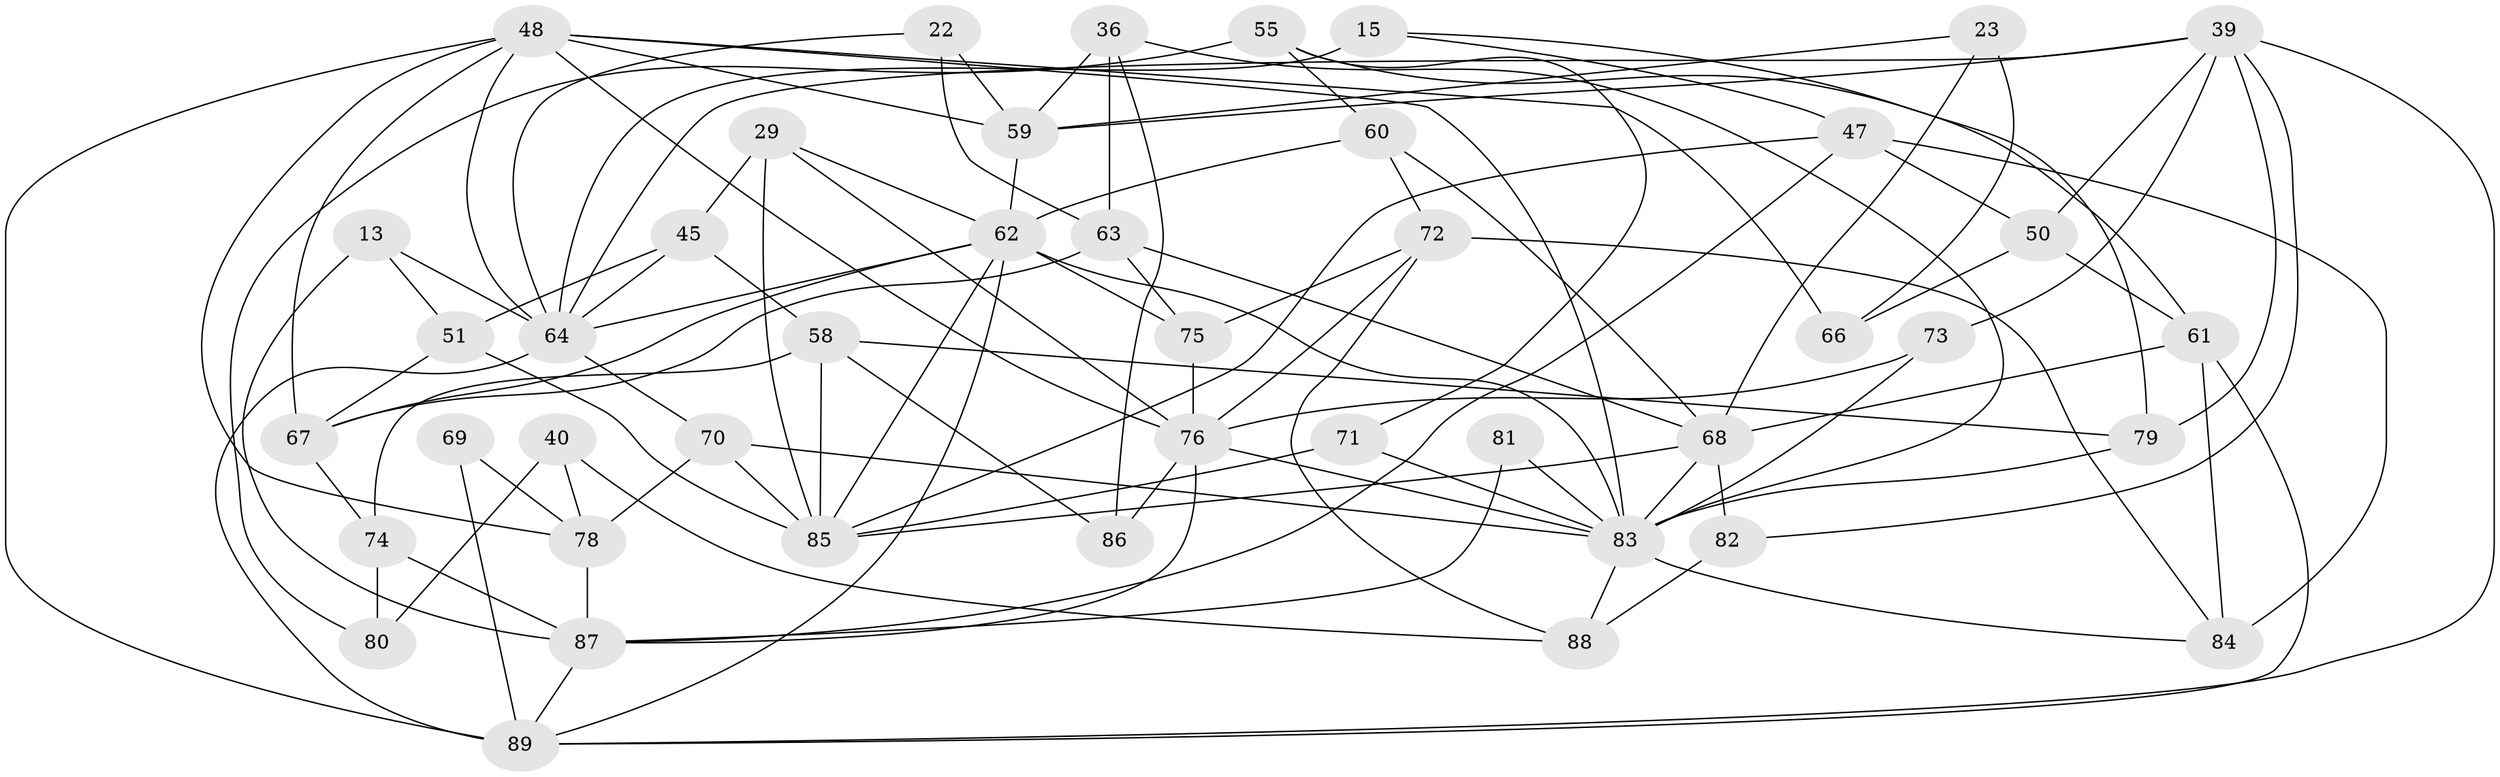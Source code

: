 // original degree distribution, {3: 0.34831460674157305, 6: 0.1348314606741573, 2: 0.07865168539325842, 5: 0.10112359550561797, 4: 0.29213483146067415, 7: 0.0449438202247191}
// Generated by graph-tools (version 1.1) at 2025/50/03/09/25 04:50:07]
// undirected, 44 vertices, 106 edges
graph export_dot {
graph [start="1"]
  node [color=gray90,style=filled];
  13;
  15;
  22;
  23;
  29;
  36 [super="+4"];
  39 [super="+24"];
  40;
  45;
  47 [super="+19"];
  48 [super="+14"];
  50;
  51 [super="+43"];
  55;
  58 [super="+34"];
  59 [super="+38"];
  60;
  61 [super="+56"];
  62 [super="+31+33+44"];
  63 [super="+25"];
  64 [super="+46+42"];
  66 [super="+20"];
  67;
  68 [super="+52"];
  69;
  70 [super="+27"];
  71;
  72 [super="+16"];
  73;
  74 [super="+53"];
  75;
  76 [super="+3+37"];
  78 [super="+65"];
  79;
  80;
  81;
  82;
  83 [super="+10+49+9+77"];
  84 [super="+32"];
  85 [super="+17+28+57"];
  86;
  87 [super="+5"];
  88 [super="+21"];
  89 [super="+18+35"];
  13 -- 51;
  13 -- 87;
  13 -- 64;
  15 -- 79;
  15 -- 47;
  15 -- 64 [weight=4];
  22 -- 59;
  22 -- 64;
  22 -- 63;
  23 -- 66;
  23 -- 59;
  23 -- 68;
  29 -- 45;
  29 -- 76;
  29 -- 85 [weight=3];
  29 -- 62;
  36 -- 59 [weight=2];
  36 -- 86;
  36 -- 83;
  36 -- 63;
  39 -- 79;
  39 -- 50;
  39 -- 73;
  39 -- 82;
  39 -- 89;
  39 -- 64;
  39 -- 59;
  40 -- 80;
  40 -- 88;
  40 -- 78;
  45 -- 51 [weight=2];
  45 -- 58;
  45 -- 64;
  47 -- 50 [weight=2];
  47 -- 84 [weight=2];
  47 -- 87 [weight=2];
  47 -- 85;
  48 -- 78;
  48 -- 67;
  48 -- 89;
  48 -- 59 [weight=2];
  48 -- 76;
  48 -- 64 [weight=2];
  48 -- 66;
  48 -- 83;
  50 -- 61;
  50 -- 66;
  51 -- 67;
  51 -- 85;
  55 -- 60;
  55 -- 71;
  55 -- 80;
  55 -- 61;
  58 -- 86 [weight=2];
  58 -- 79;
  58 -- 74;
  58 -- 85;
  59 -- 62 [weight=2];
  60 -- 72;
  60 -- 62;
  60 -- 68;
  61 -- 89 [weight=2];
  61 -- 84;
  61 -- 68;
  62 -- 89;
  62 -- 67;
  62 -- 75;
  62 -- 85;
  62 -- 64 [weight=2];
  62 -- 83 [weight=2];
  63 -- 75;
  63 -- 68 [weight=2];
  63 -- 67;
  64 -- 89 [weight=3];
  64 -- 70 [weight=2];
  67 -- 74 [weight=2];
  68 -- 83 [weight=3];
  68 -- 82;
  68 -- 85;
  69 -- 78;
  69 -- 89;
  70 -- 83;
  70 -- 78 [weight=2];
  70 -- 85;
  71 -- 83;
  71 -- 85;
  72 -- 84;
  72 -- 75;
  72 -- 76;
  72 -- 88;
  73 -- 76;
  73 -- 83;
  74 -- 87 [weight=2];
  74 -- 80;
  75 -- 76;
  76 -- 86;
  76 -- 83;
  76 -- 87;
  78 -- 87 [weight=2];
  79 -- 83;
  81 -- 87;
  81 -- 83;
  82 -- 88;
  83 -- 88;
  83 -- 84;
  87 -- 89;
}
